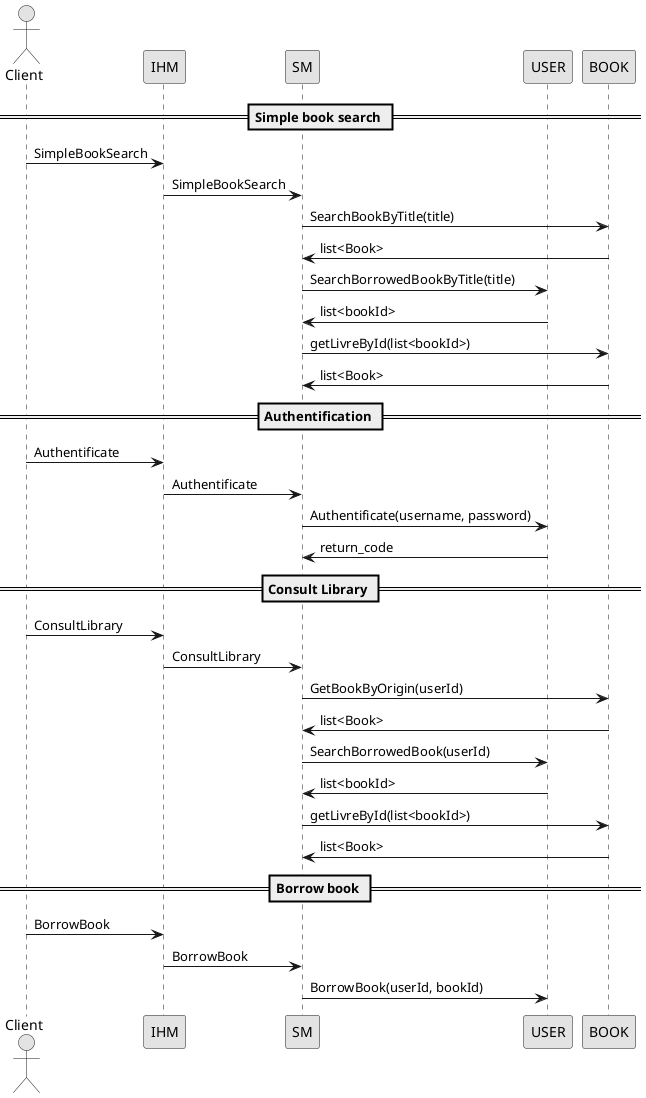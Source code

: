 @startuml
skinparam monochrome true
actor Client
participant IHM as ihm
participant SM as sm
participant USER as user
participant BOOK as book


== Simple book search ==
Client -> ihm : SimpleBookSearch
ihm -> sm : SimpleBookSearch
sm -> book : SearchBookByTitle(title)
book -> sm : list<Book>
sm -> user : SearchBorrowedBookByTitle(title)
user -> sm : list<bookId>
sm -> book : getLivreById(list<bookId>)
book -> sm : list<Book>

== Authentification ==
Client -> ihm : Authentificate
ihm -> sm : Authentificate
sm -> user : Authentificate(username, password)
user -> sm : return_code

== Consult Library ==
Client -> ihm : ConsultLibrary
ihm -> sm : ConsultLibrary
sm -> book : GetBookByOrigin(userId)
book -> sm : list<Book>
sm -> user : SearchBorrowedBook(userId)
user -> sm : list<bookId>
sm -> book : getLivreById(list<bookId>)
book -> sm : list<Book>

== Borrow book ==
Client -> ihm : BorrowBook
ihm -> sm : BorrowBook
sm -> user : BorrowBook(userId, bookId)


@enduml


